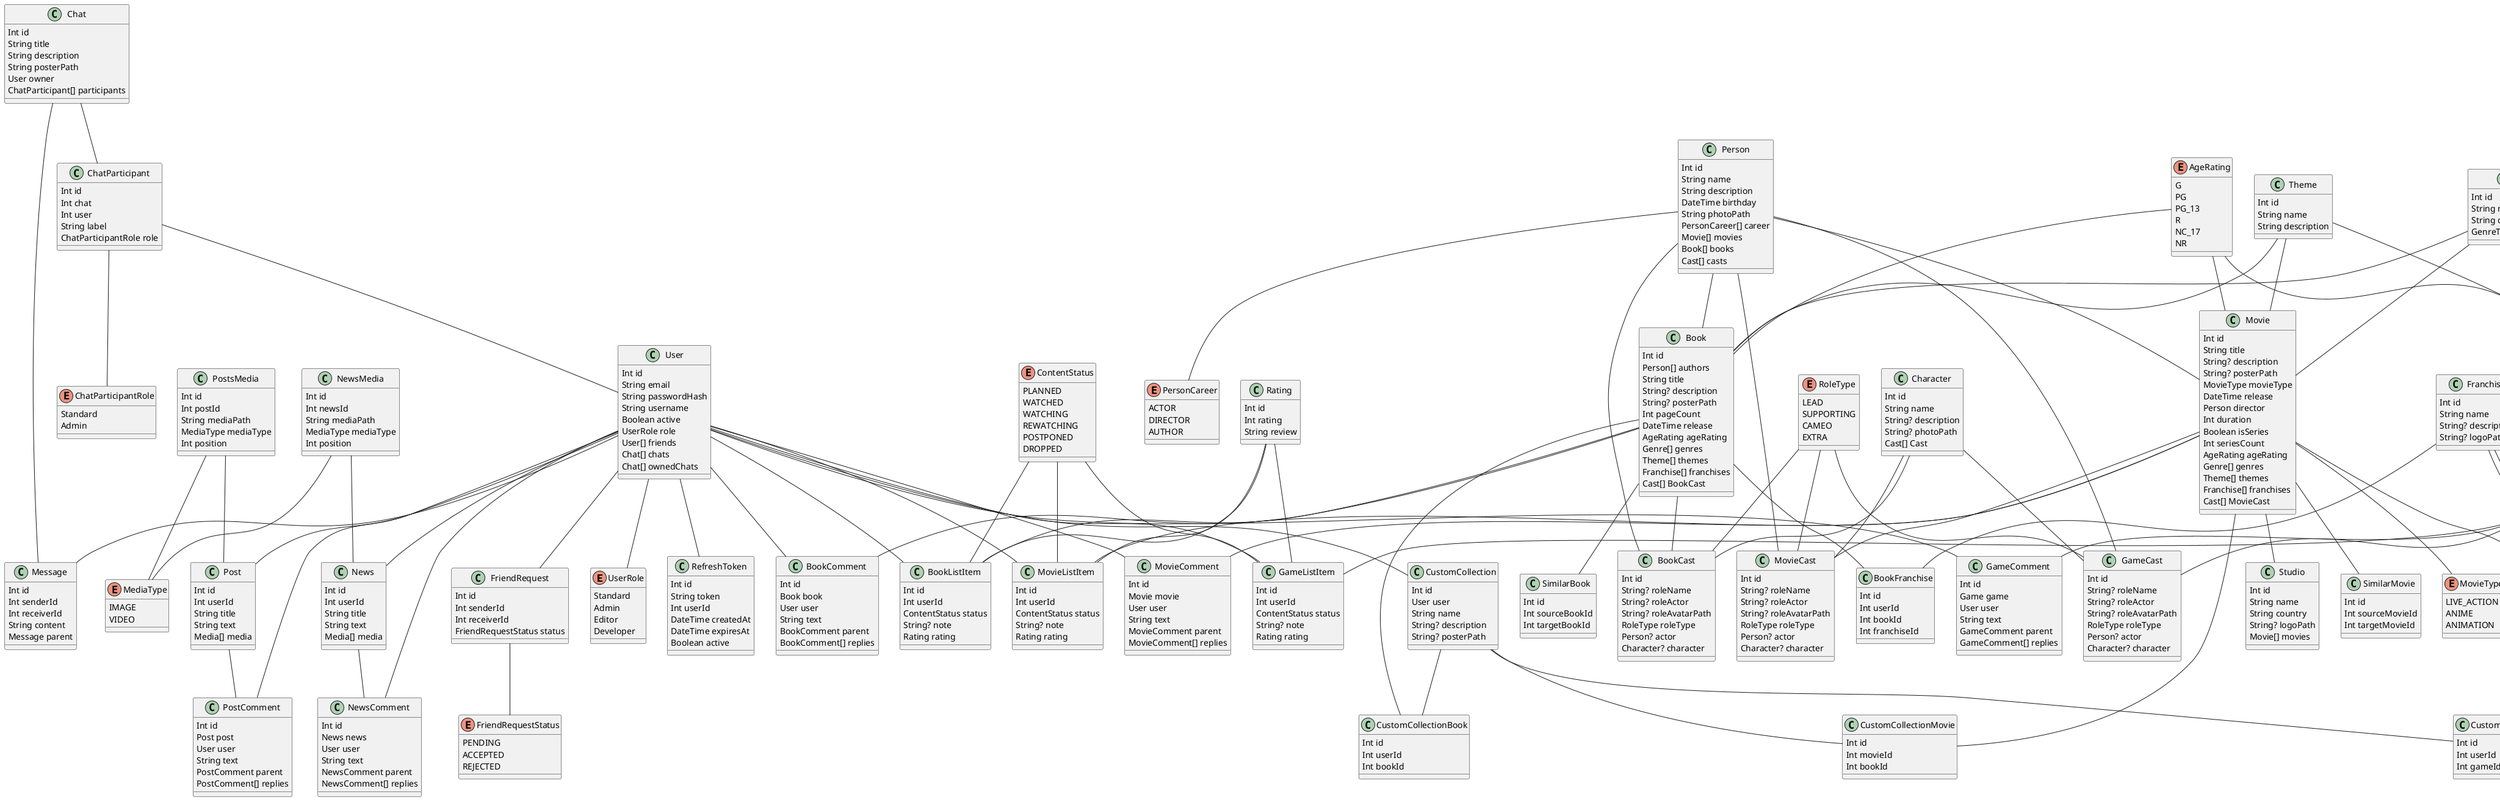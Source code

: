 @startuml

enum UserRole {
  Standard
  Admin
  Editor
  Developer
}

enum FriendRequestStatus {
  PENDING
  ACCEPTED
  REJECTED
}

enum ContentType {
  BOOK
  MOVIE
  GAME
}

enum MediaType {
  IMAGE
  VIDEO
}

enum ContentStatus {
  PLANNED
  WATCHED
  WATCHING
  REWATCHING
  POSTPONED
  DROPPED
}

enum MovieType {
  LIVE_ACTION
  ANIME
  ANIMATION
}

enum PersonCareer {
  ACTOR
  DIRECTOR
  AUTHOR
}

enum RoleType {
  LEAD
  SUPPORTING
  CAMEO
  EXTRA
}

enum ChatParticipantRole{
  Standard
  Admin
}

enum AgeRating {
  G
  PG
  PG_13
  R
  NC_17
  NR
}

class User {
  Int id
  String email
  String passwordHash
  String username
  Boolean active
  UserRole role
  User[] friends
  Chat[] chats
  Chat[] ownedChats
}

class RefreshToken {
  Int id
  String token
  Int userId
  DateTime createdAt
  DateTime expiresAt
  Boolean active
}

class FriendRequest {
  Int id
  Int senderId
  Int receiverId
  FriendRequestStatus status
}

class Message {
  Int id
  Int senderId
  Int receiverId
  String content
  Message parent
}

class Chat {
  Int id
  String title
  String description
  String posterPath
  User owner
  ChatParticipant[] participants
}

class ChatParticipant {
  Int id
  Int chat
  Int user
  String label
  ChatParticipantRole role
}



class Rating {
  Int id
  Int rating
  String review
}

class Person{
 Int id
 String name
 String description
 DateTime birthday
 String photoPath
 PersonCareer[] career
 Movie[] movies
 Book[] books
 Cast[] casts
}

class Franchise {
  Int id
  String name
  String? description
  String? logoPath
}

class Genre {
  Int id
  String name
  String description
  GenreType[] genreType
}

class Theme {
  Int id
  String name
  String description
}

class Character {
  Int id
  String name
  String? description
  String? photoPath
  Cast[] Cast
}

class BookCast {
  Int id
  String? roleName
  String? roleActor
  String? roleAvatarPath
  RoleType roleType
  Person? actor
  Character? character
}

class MovieCast {
  Int id
  String? roleName
  String? roleActor
  String? roleAvatarPath
  RoleType roleType
  Person? actor
  Character? character
}

class GameCast {
  Int id
  String? roleName
  String? roleActor
  String? roleAvatarPath
  RoleType roleType
  Person? actor
  Character? character
}

class Book {
  Int id
  Person[] authors
  String title
  String? description
  String? posterPath
  Int pageCount
  DateTime release
  AgeRating ageRating
  Genre[] genres
  Theme[] themes
  Franchise[] franchises
  Cast[] BookCast
}

class SimilarBook {
  Int id
  Int sourceBookId
  Int targetBookId
}

class BookComment {
  Int id
  Book book
  User user
  String text
  BookComment parent
  BookComment[] replies
}

class Movie {
  Int id
  String title
  String? description
  String? posterPath
  MovieType movieType
  DateTime release
  Person director
  Int duration
  Boolean isSeries
  Int seriesCount
  AgeRating ageRating
  Genre[] genres
  Theme[] themes
  Franchise[] franchises
  Cast[] MovieCast
}

class Studio {
  Int id
  String name
  String country
  String? logoPath
  Movie[] movies
}

class SimilarMovie {
  Int id
  Int sourceMovieId
  Int targetMovieId
}

class MovieComment {
  Int id
  Movie movie
  User user
  String text
  MovieComment parent
  MovieComment[] replies
}

class Game {
  Int id
  String title
  String? description
  String? posterPath
  Int duration
  DateTime release
  Developer developer
  Publisher publisher
  AgeRating ageRating
  Genre[] genres
  Theme[] themes
  Franchise[] franchises
  Cast[] GameCast
  Platform[] platforms
}

class Developer {
  Int id
  String name
  String description
  String country
  String? logoPath
  Game[] games
}

class Publisher {
  Int id
  String description
  String name
  String? logoPath
  Game[] games
}

class Platform {
  Int id
  String name
  description String
  String logoPath
  Game[] games
}

class SimilarGame {
  Int id
  Int sourceGameId
  Int targetGameId
}

class GameComment {
  Int id
  Game game
  User user
  String text
  GameComment parent
  GameComment[] replies
}

class BookListItem {
  Int id
  Int userId
  ContentStatus status
  String? note
  Rating rating
}

class MovieListItem {
  Int id
  Int userId
  ContentStatus status
  String? note
  Rating rating
}

class GameListItem {
  Int id
  Int userId
  ContentStatus status
  String? note
  Rating rating
}

class BookFranchise {
  Int id
  Int userId
  Int bookId
  Int franchiseId
}

class MovieFranchise {
  Int id
  Int userId
  Int movieId
  Int franchiseId
}

class GameFranchise {
  Int id
  Int userId
  Int gameId
  Int franchiseId
}


class CustomCollection {
  Int id
  User user
  String name
  String? description
  String? posterPath
}

class CustomCollectionBook {
  Int id
  Int userId
  Int bookId
}

class CustomCollectionMovie {
  Int id
  Int movieId
  Int bookId
}

class CustomCollectionGame {
  Int id
  Int userId
  Int gameId
}

class Post {
  Int id
  Int userId
  String title
  String text
  Media[] media
}

class PostComment {
  Int id
  Post post
  User user
  String text
  PostComment parent
  PostComment[] replies
}

class News {
  Int id
  Int userId
  String title
  String text
  Media[] media
}

class NewsComment {
  Int id
  News news
  User user
  String text
  NewsComment parent
  NewsComment[] replies
}

class NewsMedia {
  Int id
  Int newsId
  String mediaPath
  MediaType mediaType
  Int position
}

class PostsMedia {
  Int id
  Int postId
  String mediaPath
  MediaType mediaType
  Int position
}

User -- RefreshToken
User -- Message
User -- FriendRequest
User -- CustomCollection
User -- Post
User -- News
User -- UserRole
User -- BookListItem
User -- GameListItem
User -- MovieListItem
User -- BookComment
User -- MovieComment
User -- GameComment
User -- PostComment
User -- NewsComment

Chat -- ChatParticipant
Chat -- Message

ChatParticipant -- User
ChatParticipant -- ChatParticipantRole

FriendRequest -- FriendRequestStatus

Person -- Movie
Person -- BookCast
Person -- MovieCast
Person -- GameCast
Person -- Book
Person -- PersonCareer

AgeRating -- Book
AgeRating -- Movie
AgeRating -- Game

Character -- BookCast
Character -- MovieCast
Character -- GameCast

RoleType -- BookCast
RoleType -- MovieCast
RoleType -- GameCast

ContentStatus -- BookListItem
ContentStatus -- MovieListItem
ContentStatus -- GameListItem

Rating -- BookListItem
Rating -- MovieListItem
Rating -- GameListItem

Franchise -- BookFranchise
Franchise -- MovieFranchise
Franchise -- GameFranchise

CustomCollection -- CustomCollectionBook
CustomCollection -- CustomCollectionMovie
CustomCollection -- CustomCollectionGame

Book -- BookListItem
Book -- CustomCollectionBook
Book -- BookFranchise
Book -- BookCast
Book -- SimilarBook
Book -- BookComment

Movie -- MovieListItem
Movie -- CustomCollectionMovie
Movie -- MovieFranchise
Movie -- Studio
Movie -- MovieType
Movie -- MovieCast
Movie -- SimilarMovie
Movie -- MovieComment

Game -- Platform
Game -- GameListItem
Game -- CustomCollectionGame
Game -- GameFranchise
Game -- Developer
Game -- Publisher
Game -- GameCast
Game -- SimilarGame
Game -- GameComment

Genre -- Game
Genre -- Movie
Genre -- Book
Genre -- ContentType

Theme -- Game
Theme -- Movie
Theme -- Book

NewsMedia -- News
NewsMedia -- MediaType
News -- NewsComment

PostsMedia -- Post
PostsMedia -- MediaType
Post -- PostComment

@enduml
